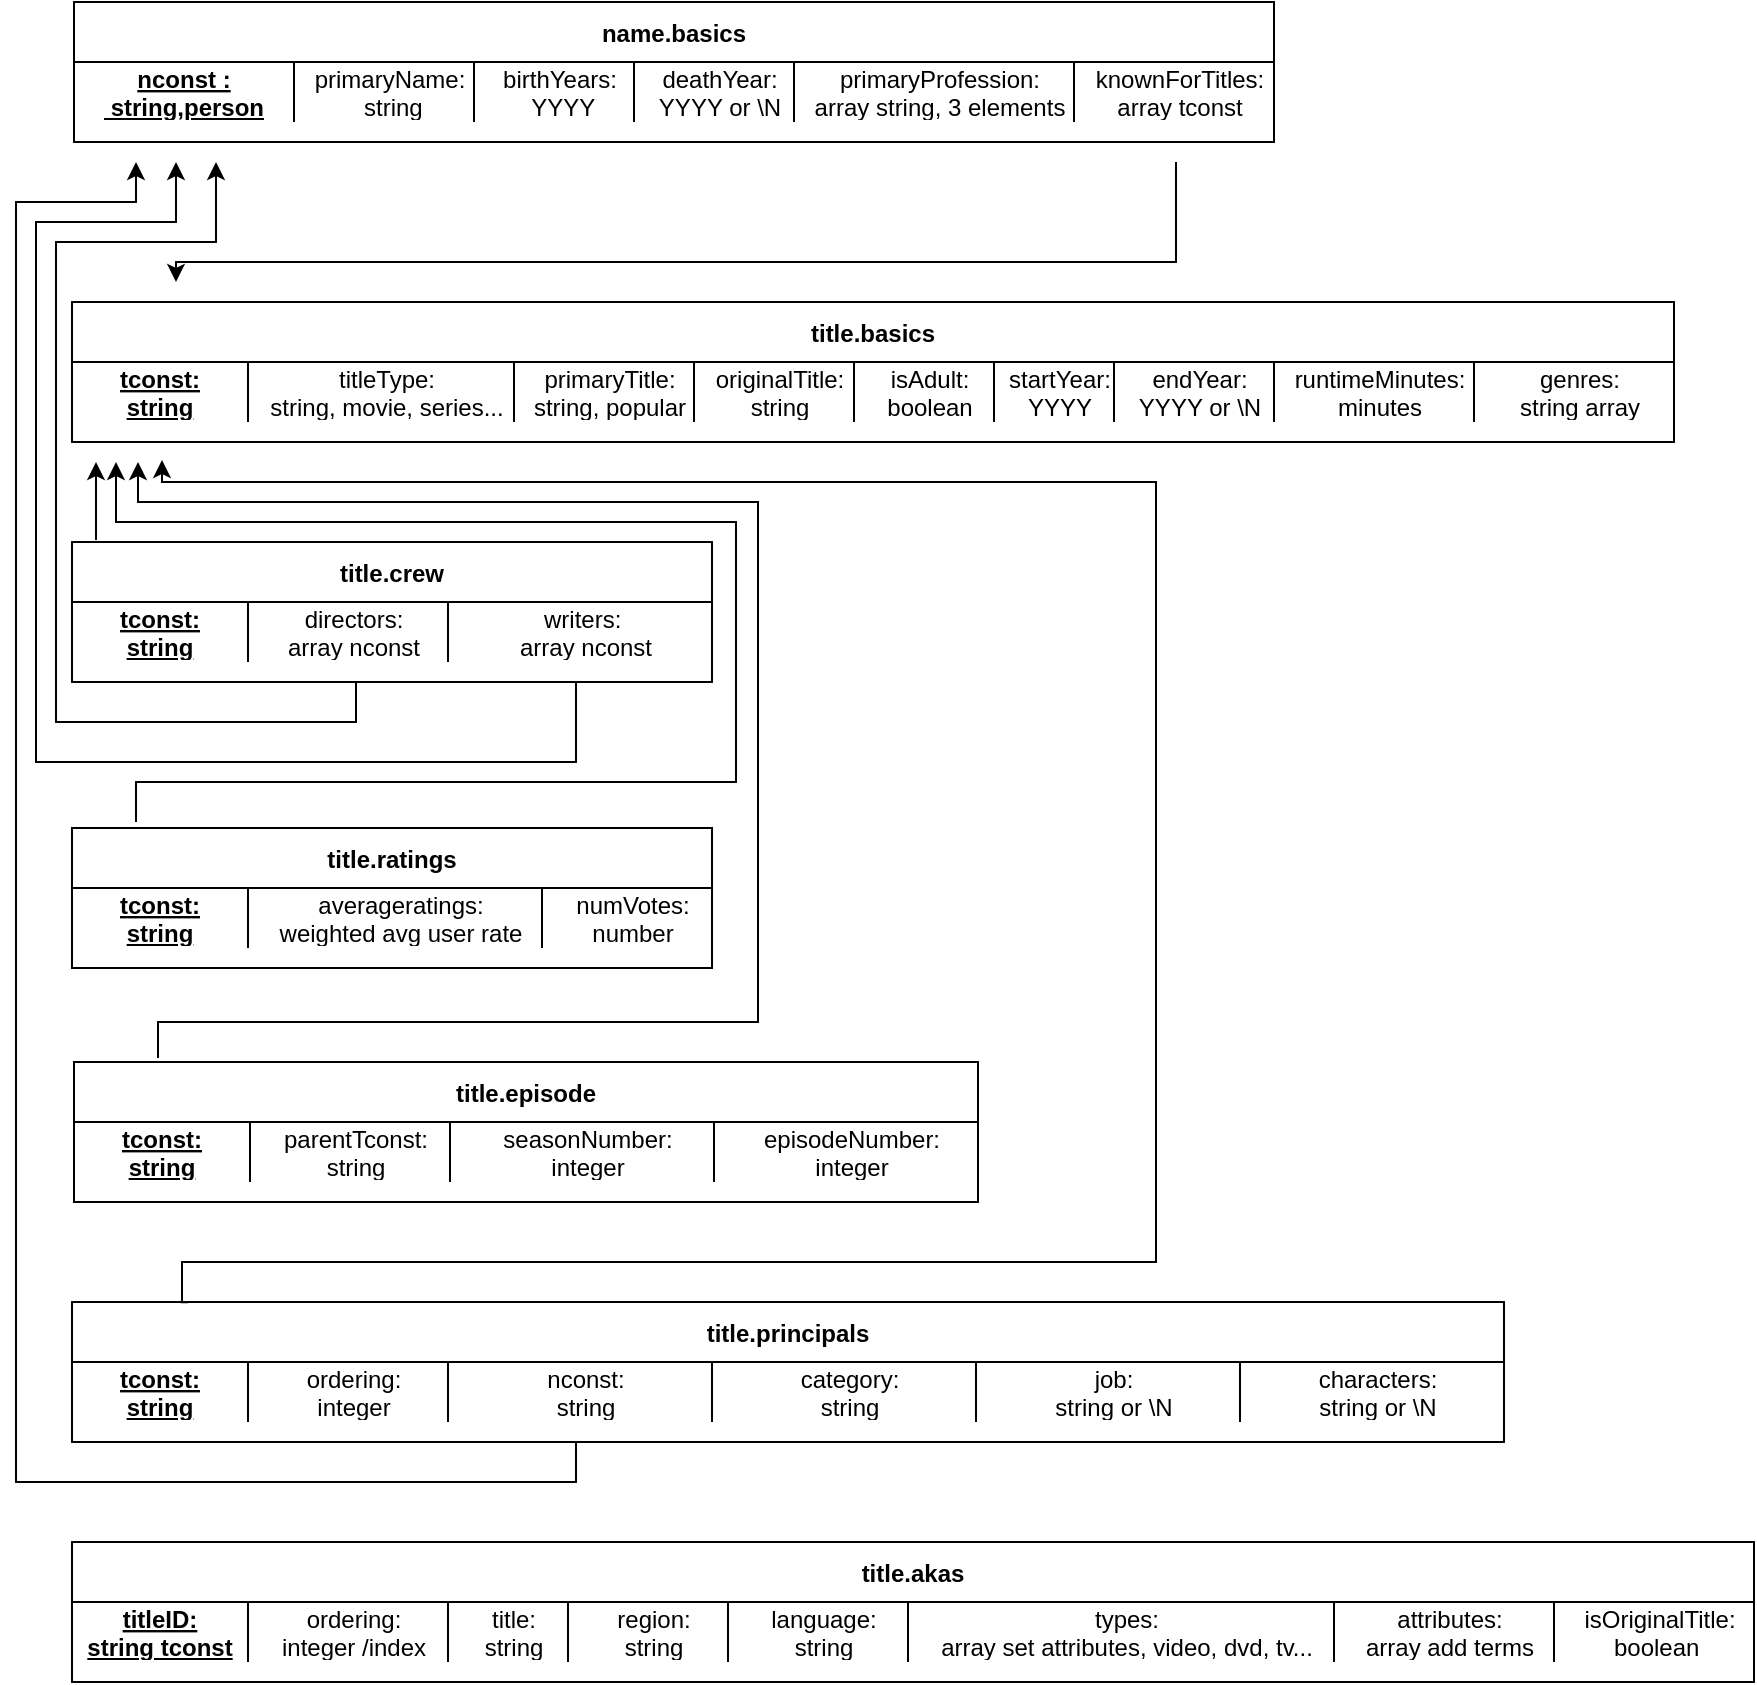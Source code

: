 <mxfile version="20.5.1" type="github" pages="2"><diagram id="mZet7lCiRgz0-bBGaG8n" name="Modelo_Relac_Original"><mxGraphModel dx="1752" dy="934" grid="1" gridSize="10" guides="1" tooltips="1" connect="1" arrows="1" fold="1" page="1" pageScale="1" pageWidth="827" pageHeight="1169" math="0" shadow="0"><root><mxCell id="0"/><mxCell id="1" parent="0"/><mxCell id="09AA15RH6Gi7OTGGMqDg-46" value="name.basics" style="shape=table;startSize=30;container=1;collapsible=1;childLayout=tableLayout;fixedRows=1;rowLines=0;fontStyle=1;align=center;resizeLast=1;" vertex="1" parent="1"><mxGeometry x="39" y="10" width="600" height="70" as="geometry"/></mxCell><mxCell id="09AA15RH6Gi7OTGGMqDg-47" value="" style="shape=tableRow;horizontal=0;startSize=0;swimlaneHead=0;swimlaneBody=0;fillColor=none;collapsible=0;dropTarget=0;points=[[0,0.5],[1,0.5]];portConstraint=eastwest;top=0;left=0;right=0;bottom=0;" vertex="1" parent="09AA15RH6Gi7OTGGMqDg-46"><mxGeometry y="30" width="600" height="30" as="geometry"/></mxCell><mxCell id="09AA15RH6Gi7OTGGMqDg-48" value="nconst :&#10; string,person" style="shape=partialRectangle;connectable=0;fillColor=none;top=0;left=0;bottom=0;right=0;fontStyle=5;overflow=hidden;" vertex="1" parent="09AA15RH6Gi7OTGGMqDg-47"><mxGeometry width="110" height="30" as="geometry"><mxRectangle width="110" height="30" as="alternateBounds"/></mxGeometry></mxCell><mxCell id="09AA15RH6Gi7OTGGMqDg-49" value="primaryName:&#10; string" style="shape=partialRectangle;connectable=0;fillColor=none;top=0;left=0;bottom=0;right=0;align=center;spacingLeft=6;fontStyle=0;overflow=hidden;" vertex="1" parent="09AA15RH6Gi7OTGGMqDg-47"><mxGeometry x="110" width="90" height="30" as="geometry"><mxRectangle width="90" height="30" as="alternateBounds"/></mxGeometry></mxCell><mxCell id="09AA15RH6Gi7OTGGMqDg-189" value="birthYears:&#10; YYYY" style="shape=partialRectangle;connectable=0;fillColor=none;top=0;left=0;bottom=0;right=0;align=center;spacingLeft=6;fontStyle=0;overflow=hidden;" vertex="1" parent="09AA15RH6Gi7OTGGMqDg-47"><mxGeometry x="200" width="80" height="30" as="geometry"><mxRectangle width="80" height="30" as="alternateBounds"/></mxGeometry></mxCell><mxCell id="09AA15RH6Gi7OTGGMqDg-197" value="deathYear: &#10;YYYY or \N" style="shape=partialRectangle;connectable=0;fillColor=none;top=0;left=0;bottom=0;right=0;align=center;spacingLeft=6;fontStyle=0;overflow=hidden;" vertex="1" parent="09AA15RH6Gi7OTGGMqDg-47"><mxGeometry x="280" width="80" height="30" as="geometry"><mxRectangle width="80" height="30" as="alternateBounds"/></mxGeometry></mxCell><mxCell id="09AA15RH6Gi7OTGGMqDg-205" value="primaryProfession: &#10;array string, 3 elements" style="shape=partialRectangle;connectable=0;fillColor=none;top=0;left=0;bottom=0;right=0;align=center;spacingLeft=6;fontStyle=0;overflow=hidden;" vertex="1" parent="09AA15RH6Gi7OTGGMqDg-47"><mxGeometry x="360" width="140" height="30" as="geometry"><mxRectangle width="140" height="30" as="alternateBounds"/></mxGeometry></mxCell><mxCell id="09AA15RH6Gi7OTGGMqDg-226" value="knownForTitles:&#10;array tconst" style="shape=partialRectangle;connectable=0;fillColor=none;top=0;left=0;bottom=0;right=0;align=center;spacingLeft=6;fontStyle=0;overflow=hidden;" vertex="1" parent="09AA15RH6Gi7OTGGMqDg-47"><mxGeometry x="500" width="100" height="30" as="geometry"><mxRectangle width="100" height="30" as="alternateBounds"/></mxGeometry></mxCell><mxCell id="09AA15RH6Gi7OTGGMqDg-227" value="title.akas" style="shape=table;startSize=30;container=1;collapsible=1;childLayout=tableLayout;fixedRows=1;rowLines=0;fontStyle=1;align=center;resizeLast=1;" vertex="1" parent="1"><mxGeometry x="38" y="780" width="841" height="70" as="geometry"/></mxCell><mxCell id="09AA15RH6Gi7OTGGMqDg-228" value="" style="shape=tableRow;horizontal=0;startSize=0;swimlaneHead=0;swimlaneBody=0;fillColor=none;collapsible=0;dropTarget=0;points=[[0,0.5],[1,0.5]];portConstraint=eastwest;top=0;left=0;right=0;bottom=0;" vertex="1" parent="09AA15RH6Gi7OTGGMqDg-227"><mxGeometry y="30" width="841" height="30" as="geometry"/></mxCell><mxCell id="09AA15RH6Gi7OTGGMqDg-229" value="titleID:&#10;string tconst" style="shape=partialRectangle;connectable=0;fillColor=none;top=0;left=0;bottom=0;right=0;fontStyle=5;overflow=hidden;" vertex="1" parent="09AA15RH6Gi7OTGGMqDg-228"><mxGeometry width="88.0" height="30" as="geometry"><mxRectangle width="88.0" height="30" as="alternateBounds"/></mxGeometry></mxCell><mxCell id="09AA15RH6Gi7OTGGMqDg-230" value="ordering:&#10;integer /index" style="shape=partialRectangle;connectable=0;fillColor=none;top=0;left=0;bottom=0;right=0;align=center;spacingLeft=6;fontStyle=0;overflow=hidden;" vertex="1" parent="09AA15RH6Gi7OTGGMqDg-228"><mxGeometry x="88.0" width="100" height="30" as="geometry"><mxRectangle width="100" height="30" as="alternateBounds"/></mxGeometry></mxCell><mxCell id="09AA15RH6Gi7OTGGMqDg-231" value="title:&#10;string" style="shape=partialRectangle;connectable=0;fillColor=none;top=0;left=0;bottom=0;right=0;align=center;spacingLeft=6;fontStyle=0;overflow=hidden;" vertex="1" parent="09AA15RH6Gi7OTGGMqDg-228"><mxGeometry x="188.0" width="60" height="30" as="geometry"><mxRectangle width="60" height="30" as="alternateBounds"/></mxGeometry></mxCell><mxCell id="09AA15RH6Gi7OTGGMqDg-232" value="region:&#10;string" style="shape=partialRectangle;connectable=0;fillColor=none;top=0;left=0;bottom=0;right=0;align=center;spacingLeft=6;fontStyle=0;overflow=hidden;" vertex="1" parent="09AA15RH6Gi7OTGGMqDg-228"><mxGeometry x="248.0" width="80" height="30" as="geometry"><mxRectangle width="80" height="30" as="alternateBounds"/></mxGeometry></mxCell><mxCell id="09AA15RH6Gi7OTGGMqDg-233" value="language:&#10;string" style="shape=partialRectangle;connectable=0;fillColor=none;top=0;left=0;bottom=0;right=0;align=center;spacingLeft=6;fontStyle=0;overflow=hidden;" vertex="1" parent="09AA15RH6Gi7OTGGMqDg-228"><mxGeometry x="328.0" width="90" height="30" as="geometry"><mxRectangle width="90" height="30" as="alternateBounds"/></mxGeometry></mxCell><mxCell id="09AA15RH6Gi7OTGGMqDg-234" value="types:&#10;array set attributes, video, dvd, tv..." style="shape=partialRectangle;connectable=0;fillColor=none;top=0;left=0;bottom=0;right=0;align=center;spacingLeft=6;fontStyle=0;overflow=hidden;" vertex="1" parent="09AA15RH6Gi7OTGGMqDg-228"><mxGeometry x="418.0" width="213.0" height="30" as="geometry"><mxRectangle width="213.0" height="30" as="alternateBounds"/></mxGeometry></mxCell><mxCell id="09AA15RH6Gi7OTGGMqDg-235" value="attributes:&#10;array add terms" style="shape=partialRectangle;connectable=0;fillColor=none;top=0;left=0;bottom=0;right=0;align=center;spacingLeft=6;fontStyle=0;overflow=hidden;" vertex="1" parent="09AA15RH6Gi7OTGGMqDg-228"><mxGeometry x="631" width="110" height="30" as="geometry"><mxRectangle width="110" height="30" as="alternateBounds"/></mxGeometry></mxCell><mxCell id="09AA15RH6Gi7OTGGMqDg-236" value="isOriginalTitle:&#10;boolean " style="shape=partialRectangle;connectable=0;fillColor=none;top=0;left=0;bottom=0;right=0;align=center;spacingLeft=6;fontStyle=0;overflow=hidden;" vertex="1" parent="09AA15RH6Gi7OTGGMqDg-228"><mxGeometry x="741" width="100" height="30" as="geometry"><mxRectangle width="100" height="30" as="alternateBounds"/></mxGeometry></mxCell><mxCell id="09AA15RH6Gi7OTGGMqDg-247" value="title.basics" style="shape=table;startSize=30;container=1;collapsible=1;childLayout=tableLayout;fixedRows=1;rowLines=0;fontStyle=1;align=center;resizeLast=1;" vertex="1" parent="1"><mxGeometry x="38" y="160" width="801.0" height="70" as="geometry"/></mxCell><mxCell id="09AA15RH6Gi7OTGGMqDg-248" value="" style="shape=tableRow;horizontal=0;startSize=0;swimlaneHead=0;swimlaneBody=0;fillColor=none;collapsible=0;dropTarget=0;points=[[0,0.5],[1,0.5]];portConstraint=eastwest;top=0;left=0;right=0;bottom=0;" vertex="1" parent="09AA15RH6Gi7OTGGMqDg-247"><mxGeometry y="30" width="801.0" height="30" as="geometry"/></mxCell><mxCell id="09AA15RH6Gi7OTGGMqDg-249" value="tconst:&#10;string" style="shape=partialRectangle;connectable=0;fillColor=none;top=0;left=0;bottom=0;right=0;fontStyle=5;overflow=hidden;" vertex="1" parent="09AA15RH6Gi7OTGGMqDg-248"><mxGeometry width="88.0" height="30" as="geometry"><mxRectangle width="88.0" height="30" as="alternateBounds"/></mxGeometry></mxCell><mxCell id="09AA15RH6Gi7OTGGMqDg-250" value="titleType:&#10;string, movie, series..." style="shape=partialRectangle;connectable=0;fillColor=none;top=0;left=0;bottom=0;right=0;align=center;spacingLeft=6;fontStyle=0;overflow=hidden;" vertex="1" parent="09AA15RH6Gi7OTGGMqDg-248"><mxGeometry x="88.0" width="133.0" height="30" as="geometry"><mxRectangle width="133.0" height="30" as="alternateBounds"/></mxGeometry></mxCell><mxCell id="09AA15RH6Gi7OTGGMqDg-251" value="primaryTitle:&#10;string, popular" style="shape=partialRectangle;connectable=0;fillColor=none;top=0;left=0;bottom=0;right=0;align=center;spacingLeft=6;fontStyle=0;overflow=hidden;" vertex="1" parent="09AA15RH6Gi7OTGGMqDg-248"><mxGeometry x="221" width="90" height="30" as="geometry"><mxRectangle width="90" height="30" as="alternateBounds"/></mxGeometry></mxCell><mxCell id="09AA15RH6Gi7OTGGMqDg-252" value="originalTitle:&#10;string" style="shape=partialRectangle;connectable=0;fillColor=none;top=0;left=0;bottom=0;right=0;align=center;spacingLeft=6;fontStyle=0;overflow=hidden;" vertex="1" parent="09AA15RH6Gi7OTGGMqDg-248"><mxGeometry x="311" width="80.0" height="30" as="geometry"><mxRectangle width="80.0" height="30" as="alternateBounds"/></mxGeometry></mxCell><mxCell id="09AA15RH6Gi7OTGGMqDg-253" value="isAdult:&#10;boolean" style="shape=partialRectangle;connectable=0;fillColor=none;top=0;left=0;bottom=0;right=0;align=center;spacingLeft=6;fontStyle=0;overflow=hidden;" vertex="1" parent="09AA15RH6Gi7OTGGMqDg-248"><mxGeometry x="391.0" width="70" height="30" as="geometry"><mxRectangle width="70" height="30" as="alternateBounds"/></mxGeometry></mxCell><mxCell id="09AA15RH6Gi7OTGGMqDg-254" value="startYear:&#10;YYYY" style="shape=partialRectangle;connectable=0;fillColor=none;top=0;left=0;bottom=0;right=0;align=center;spacingLeft=6;fontStyle=0;overflow=hidden;" vertex="1" parent="09AA15RH6Gi7OTGGMqDg-248"><mxGeometry x="461.0" width="60" height="30" as="geometry"><mxRectangle width="60" height="30" as="alternateBounds"/></mxGeometry></mxCell><mxCell id="09AA15RH6Gi7OTGGMqDg-255" value="endYear:&#10;YYYY or \N" style="shape=partialRectangle;connectable=0;fillColor=none;top=0;left=0;bottom=0;right=0;align=center;spacingLeft=6;fontStyle=0;overflow=hidden;" vertex="1" parent="09AA15RH6Gi7OTGGMqDg-248"><mxGeometry x="521.0" width="80" height="30" as="geometry"><mxRectangle width="80" height="30" as="alternateBounds"/></mxGeometry></mxCell><mxCell id="09AA15RH6Gi7OTGGMqDg-256" value="runtimeMinutes:&#10;minutes" style="shape=partialRectangle;connectable=0;fillColor=none;top=0;left=0;bottom=0;right=0;align=center;spacingLeft=6;fontStyle=0;overflow=hidden;" vertex="1" parent="09AA15RH6Gi7OTGGMqDg-248"><mxGeometry x="601.0" width="100" height="30" as="geometry"><mxRectangle width="100" height="30" as="alternateBounds"/></mxGeometry></mxCell><mxCell id="09AA15RH6Gi7OTGGMqDg-267" value="genres:&#10;string array" style="shape=partialRectangle;connectable=0;fillColor=none;top=0;left=0;bottom=0;right=0;align=center;spacingLeft=6;fontStyle=0;overflow=hidden;" vertex="1" parent="09AA15RH6Gi7OTGGMqDg-248"><mxGeometry x="701.0" width="100" height="30" as="geometry"><mxRectangle width="100" height="30" as="alternateBounds"/></mxGeometry></mxCell><mxCell id="09AA15RH6Gi7OTGGMqDg-257" value="title.crew" style="shape=table;startSize=30;container=1;collapsible=1;childLayout=tableLayout;fixedRows=1;rowLines=0;fontStyle=1;align=center;resizeLast=1;" vertex="1" parent="1"><mxGeometry x="38" y="280" width="320" height="70" as="geometry"/></mxCell><mxCell id="09AA15RH6Gi7OTGGMqDg-258" value="" style="shape=tableRow;horizontal=0;startSize=0;swimlaneHead=0;swimlaneBody=0;fillColor=none;collapsible=0;dropTarget=0;points=[[0,0.5],[1,0.5]];portConstraint=eastwest;top=0;left=0;right=0;bottom=0;" vertex="1" parent="09AA15RH6Gi7OTGGMqDg-257"><mxGeometry y="30" width="320" height="30" as="geometry"/></mxCell><mxCell id="09AA15RH6Gi7OTGGMqDg-259" value="tconst:&#10;string" style="shape=partialRectangle;connectable=0;fillColor=none;top=0;left=0;bottom=0;right=0;fontStyle=5;overflow=hidden;" vertex="1" parent="09AA15RH6Gi7OTGGMqDg-258"><mxGeometry width="88.0" height="30" as="geometry"><mxRectangle width="88.0" height="30" as="alternateBounds"/></mxGeometry></mxCell><mxCell id="09AA15RH6Gi7OTGGMqDg-260" value="directors:&#10;array nconst" style="shape=partialRectangle;connectable=0;fillColor=none;top=0;left=0;bottom=0;right=0;align=center;spacingLeft=6;fontStyle=0;overflow=hidden;" vertex="1" parent="09AA15RH6Gi7OTGGMqDg-258"><mxGeometry x="88.0" width="100" height="30" as="geometry"><mxRectangle width="100" height="30" as="alternateBounds"/></mxGeometry></mxCell><mxCell id="09AA15RH6Gi7OTGGMqDg-261" value="writers: &#10;array nconst" style="shape=partialRectangle;connectable=0;fillColor=none;top=0;left=0;bottom=0;right=0;align=center;spacingLeft=6;fontStyle=0;overflow=hidden;" vertex="1" parent="09AA15RH6Gi7OTGGMqDg-258"><mxGeometry x="188.0" width="132.0" height="30" as="geometry"><mxRectangle width="132.0" height="30" as="alternateBounds"/></mxGeometry></mxCell><mxCell id="09AA15RH6Gi7OTGGMqDg-268" value="title.episode" style="shape=table;startSize=30;container=1;collapsible=1;childLayout=tableLayout;fixedRows=1;rowLines=0;fontStyle=1;align=center;resizeLast=1;" vertex="1" parent="1"><mxGeometry x="39" y="540" width="452.0" height="70" as="geometry"/></mxCell><mxCell id="09AA15RH6Gi7OTGGMqDg-269" value="" style="shape=tableRow;horizontal=0;startSize=0;swimlaneHead=0;swimlaneBody=0;fillColor=none;collapsible=0;dropTarget=0;points=[[0,0.5],[1,0.5]];portConstraint=eastwest;top=0;left=0;right=0;bottom=0;" vertex="1" parent="09AA15RH6Gi7OTGGMqDg-268"><mxGeometry y="30" width="452.0" height="30" as="geometry"/></mxCell><mxCell id="09AA15RH6Gi7OTGGMqDg-270" value="tconst:&#10;string" style="shape=partialRectangle;connectable=0;fillColor=none;top=0;left=0;bottom=0;right=0;fontStyle=5;overflow=hidden;" vertex="1" parent="09AA15RH6Gi7OTGGMqDg-269"><mxGeometry width="88.0" height="30" as="geometry"><mxRectangle width="88.0" height="30" as="alternateBounds"/></mxGeometry></mxCell><mxCell id="09AA15RH6Gi7OTGGMqDg-271" value="parentTconst:&#10;string" style="shape=partialRectangle;connectable=0;fillColor=none;top=0;left=0;bottom=0;right=0;align=center;spacingLeft=6;fontStyle=0;overflow=hidden;" vertex="1" parent="09AA15RH6Gi7OTGGMqDg-269"><mxGeometry x="88.0" width="100" height="30" as="geometry"><mxRectangle width="100" height="30" as="alternateBounds"/></mxGeometry></mxCell><mxCell id="09AA15RH6Gi7OTGGMqDg-272" value="seasonNumber:&#10;integer" style="shape=partialRectangle;connectable=0;fillColor=none;top=0;left=0;bottom=0;right=0;align=center;spacingLeft=6;fontStyle=0;overflow=hidden;" vertex="1" parent="09AA15RH6Gi7OTGGMqDg-269"><mxGeometry x="188.0" width="132.0" height="30" as="geometry"><mxRectangle width="132.0" height="30" as="alternateBounds"/></mxGeometry></mxCell><mxCell id="09AA15RH6Gi7OTGGMqDg-275" value="episodeNumber:&#10;integer" style="shape=partialRectangle;connectable=0;fillColor=none;top=0;left=0;bottom=0;right=0;align=center;spacingLeft=6;fontStyle=0;overflow=hidden;" vertex="1" parent="09AA15RH6Gi7OTGGMqDg-269"><mxGeometry x="320" width="132.0" height="30" as="geometry"><mxRectangle width="132.0" height="30" as="alternateBounds"/></mxGeometry></mxCell><mxCell id="09AA15RH6Gi7OTGGMqDg-276" value="title.principals" style="shape=table;startSize=30;container=1;collapsible=1;childLayout=tableLayout;fixedRows=1;rowLines=0;fontStyle=1;align=center;resizeLast=1;" vertex="1" parent="1"><mxGeometry x="38" y="660" width="716.0" height="70" as="geometry"/></mxCell><mxCell id="09AA15RH6Gi7OTGGMqDg-277" value="" style="shape=tableRow;horizontal=0;startSize=0;swimlaneHead=0;swimlaneBody=0;fillColor=none;collapsible=0;dropTarget=0;points=[[0,0.5],[1,0.5]];portConstraint=eastwest;top=0;left=0;right=0;bottom=0;" vertex="1" parent="09AA15RH6Gi7OTGGMqDg-276"><mxGeometry y="30" width="716.0" height="30" as="geometry"/></mxCell><mxCell id="09AA15RH6Gi7OTGGMqDg-278" value="tconst:&#10;string" style="shape=partialRectangle;connectable=0;fillColor=none;top=0;left=0;bottom=0;right=0;fontStyle=5;overflow=hidden;" vertex="1" parent="09AA15RH6Gi7OTGGMqDg-277"><mxGeometry width="88.0" height="30" as="geometry"><mxRectangle width="88.0" height="30" as="alternateBounds"/></mxGeometry></mxCell><mxCell id="09AA15RH6Gi7OTGGMqDg-279" value="ordering:&#10;integer" style="shape=partialRectangle;connectable=0;fillColor=none;top=0;left=0;bottom=0;right=0;align=center;spacingLeft=6;fontStyle=0;overflow=hidden;" vertex="1" parent="09AA15RH6Gi7OTGGMqDg-277"><mxGeometry x="88.0" width="100" height="30" as="geometry"><mxRectangle width="100" height="30" as="alternateBounds"/></mxGeometry></mxCell><mxCell id="09AA15RH6Gi7OTGGMqDg-280" value="nconst:&#10;string" style="shape=partialRectangle;connectable=0;fillColor=none;top=0;left=0;bottom=0;right=0;align=center;spacingLeft=6;fontStyle=0;overflow=hidden;" vertex="1" parent="09AA15RH6Gi7OTGGMqDg-277"><mxGeometry x="188.0" width="132.0" height="30" as="geometry"><mxRectangle width="132.0" height="30" as="alternateBounds"/></mxGeometry></mxCell><mxCell id="09AA15RH6Gi7OTGGMqDg-281" value="category:&#10;string" style="shape=partialRectangle;connectable=0;fillColor=none;top=0;left=0;bottom=0;right=0;align=center;spacingLeft=6;fontStyle=0;overflow=hidden;" vertex="1" parent="09AA15RH6Gi7OTGGMqDg-277"><mxGeometry x="320" width="132.0" height="30" as="geometry"><mxRectangle width="132.0" height="30" as="alternateBounds"/></mxGeometry></mxCell><mxCell id="09AA15RH6Gi7OTGGMqDg-289" value="job:&#10;string or \N" style="shape=partialRectangle;connectable=0;fillColor=none;top=0;left=0;bottom=0;right=0;align=center;spacingLeft=6;fontStyle=0;overflow=hidden;" vertex="1" parent="09AA15RH6Gi7OTGGMqDg-277"><mxGeometry x="452.0" width="132.0" height="30" as="geometry"><mxRectangle width="132.0" height="30" as="alternateBounds"/></mxGeometry></mxCell><mxCell id="09AA15RH6Gi7OTGGMqDg-288" value="characters:&#10;string or \N" style="shape=partialRectangle;connectable=0;fillColor=none;top=0;left=0;bottom=0;right=0;align=center;spacingLeft=6;fontStyle=0;overflow=hidden;" vertex="1" parent="09AA15RH6Gi7OTGGMqDg-277"><mxGeometry x="584.0" width="132.0" height="30" as="geometry"><mxRectangle width="132.0" height="30" as="alternateBounds"/></mxGeometry></mxCell><mxCell id="09AA15RH6Gi7OTGGMqDg-282" value="title.ratings" style="shape=table;startSize=30;container=1;collapsible=1;childLayout=tableLayout;fixedRows=1;rowLines=0;fontStyle=1;align=center;resizeLast=1;" vertex="1" parent="1"><mxGeometry x="38" y="423" width="320" height="70" as="geometry"/></mxCell><mxCell id="09AA15RH6Gi7OTGGMqDg-283" value="" style="shape=tableRow;horizontal=0;startSize=0;swimlaneHead=0;swimlaneBody=0;fillColor=none;collapsible=0;dropTarget=0;points=[[0,0.5],[1,0.5]];portConstraint=eastwest;top=0;left=0;right=0;bottom=0;" vertex="1" parent="09AA15RH6Gi7OTGGMqDg-282"><mxGeometry y="30" width="320" height="30" as="geometry"/></mxCell><mxCell id="09AA15RH6Gi7OTGGMqDg-284" value="tconst:&#10;string" style="shape=partialRectangle;connectable=0;fillColor=none;top=0;left=0;bottom=0;right=0;fontStyle=5;overflow=hidden;" vertex="1" parent="09AA15RH6Gi7OTGGMqDg-283"><mxGeometry width="88.0" height="30" as="geometry"><mxRectangle width="88.0" height="30" as="alternateBounds"/></mxGeometry></mxCell><mxCell id="09AA15RH6Gi7OTGGMqDg-285" value="averageratings:&#10;weighted avg user rate" style="shape=partialRectangle;connectable=0;fillColor=none;top=0;left=0;bottom=0;right=0;align=center;spacingLeft=6;fontStyle=0;overflow=hidden;" vertex="1" parent="09AA15RH6Gi7OTGGMqDg-283"><mxGeometry x="88.0" width="147.0" height="30" as="geometry"><mxRectangle width="147.0" height="30" as="alternateBounds"/></mxGeometry></mxCell><mxCell id="09AA15RH6Gi7OTGGMqDg-286" value="numVotes:&#10;number&#10;" style="shape=partialRectangle;connectable=0;fillColor=none;top=0;left=0;bottom=0;right=0;align=center;spacingLeft=6;fontStyle=0;overflow=hidden;" vertex="1" parent="09AA15RH6Gi7OTGGMqDg-283"><mxGeometry x="235" width="85" height="30" as="geometry"><mxRectangle width="85" height="30" as="alternateBounds"/></mxGeometry></mxCell><mxCell id="09AA15RH6Gi7OTGGMqDg-291" value="" style="edgeStyle=orthogonalEdgeStyle;elbow=vertical;endArrow=classic;html=1;rounded=0;" edge="1" parent="1"><mxGeometry width="50" height="50" relative="1" as="geometry"><mxPoint x="290" y="730" as="sourcePoint"/><mxPoint x="70" y="90" as="targetPoint"/><Array as="points"><mxPoint x="290" y="750"/><mxPoint x="10" y="750"/><mxPoint x="10" y="110"/><mxPoint x="70" y="110"/><mxPoint x="70" y="90"/></Array></mxGeometry></mxCell><mxCell id="09AA15RH6Gi7OTGGMqDg-292" value="" style="edgeStyle=orthogonalEdgeStyle;elbow=vertical;endArrow=classic;html=1;rounded=0;" edge="1" parent="1"><mxGeometry width="50" height="50" relative="1" as="geometry"><mxPoint x="180" y="350" as="sourcePoint"/><mxPoint x="110" y="90" as="targetPoint"/><Array as="points"><mxPoint x="180" y="370"/><mxPoint x="30" y="370"/><mxPoint x="30" y="130"/><mxPoint x="110" y="130"/></Array></mxGeometry></mxCell><mxCell id="09AA15RH6Gi7OTGGMqDg-293" value="" style="edgeStyle=orthogonalEdgeStyle;elbow=vertical;endArrow=classic;html=1;rounded=0;" edge="1" parent="1"><mxGeometry width="50" height="50" relative="1" as="geometry"><mxPoint x="290" y="350" as="sourcePoint"/><mxPoint x="90" y="90" as="targetPoint"/><Array as="points"><mxPoint x="290" y="390"/><mxPoint x="20" y="390"/><mxPoint x="20" y="120"/><mxPoint x="90" y="120"/></Array></mxGeometry></mxCell><mxCell id="09AA15RH6Gi7OTGGMqDg-294" value="" style="edgeStyle=orthogonalEdgeStyle;elbow=vertical;endArrow=classic;html=1;rounded=0;" edge="1" parent="1"><mxGeometry width="50" height="50" relative="1" as="geometry"><mxPoint x="590" y="90" as="sourcePoint"/><mxPoint x="90" y="150" as="targetPoint"/><Array as="points"><mxPoint x="590" y="140"/><mxPoint x="90" y="140"/></Array></mxGeometry></mxCell><mxCell id="09AA15RH6Gi7OTGGMqDg-296" value="" style="edgeStyle=segmentEdgeStyle;endArrow=classic;html=1;rounded=0;" edge="1" parent="1"><mxGeometry width="50" height="50" relative="1" as="geometry"><mxPoint x="50" y="279" as="sourcePoint"/><mxPoint x="50" y="240" as="targetPoint"/><Array as="points"><mxPoint x="50" y="279"/></Array></mxGeometry></mxCell><mxCell id="09AA15RH6Gi7OTGGMqDg-297" value="" style="edgeStyle=orthogonalEdgeStyle;elbow=vertical;endArrow=classic;html=1;rounded=0;" edge="1" parent="1"><mxGeometry width="50" height="50" relative="1" as="geometry"><mxPoint x="70" y="420" as="sourcePoint"/><mxPoint x="60" y="240" as="targetPoint"/><Array as="points"><mxPoint x="70" y="400"/><mxPoint x="370" y="400"/><mxPoint x="370" y="270"/><mxPoint x="60" y="270"/></Array></mxGeometry></mxCell><mxCell id="09AA15RH6Gi7OTGGMqDg-298" value="" style="edgeStyle=orthogonalEdgeStyle;elbow=vertical;endArrow=classic;html=1;rounded=0;" edge="1" parent="1"><mxGeometry width="50" height="50" relative="1" as="geometry"><mxPoint x="81" y="538" as="sourcePoint"/><mxPoint x="71" y="240" as="targetPoint"/><Array as="points"><mxPoint x="81" y="538"/><mxPoint x="81" y="520"/><mxPoint x="381" y="520"/><mxPoint x="381" y="260"/><mxPoint x="71" y="260"/></Array></mxGeometry></mxCell><mxCell id="09AA15RH6Gi7OTGGMqDg-299" value="" style="edgeStyle=orthogonalEdgeStyle;elbow=vertical;endArrow=classic;html=1;rounded=0;exitX=0.081;exitY=0.002;exitDx=0;exitDy=0;exitPerimeter=0;" edge="1" parent="1" source="09AA15RH6Gi7OTGGMqDg-276"><mxGeometry width="50" height="50" relative="1" as="geometry"><mxPoint x="93" y="537" as="sourcePoint"/><mxPoint x="83" y="239" as="targetPoint"/><Array as="points"><mxPoint x="93" y="660"/><mxPoint x="93" y="640"/><mxPoint x="580" y="640"/><mxPoint x="580" y="250"/><mxPoint x="83" y="250"/></Array></mxGeometry></mxCell></root></mxGraphModel></diagram><diagram name="Cópia do Página-1" id="qQzKKyJzDy5HRaDM6iGx"><mxGraphModel dx="1489" dy="794" grid="1" gridSize="10" guides="1" tooltips="1" connect="1" arrows="1" fold="1" page="1" pageScale="1" pageWidth="827" pageHeight="1169" math="0" shadow="0"><root><mxCell id="NKfn6siPgoNmEwogeZhx-0"/><mxCell id="NKfn6siPgoNmEwogeZhx-1" parent="NKfn6siPgoNmEwogeZhx-0"/><mxCell id="NKfn6siPgoNmEwogeZhx-2" value="name.basics" style="shape=table;startSize=30;container=1;collapsible=1;childLayout=tableLayout;fixedRows=1;rowLines=0;fontStyle=1;align=center;resizeLast=1;" vertex="1" parent="NKfn6siPgoNmEwogeZhx-1"><mxGeometry x="39" y="10" width="360" height="70" as="geometry"/></mxCell><mxCell id="NKfn6siPgoNmEwogeZhx-3" value="" style="shape=tableRow;horizontal=0;startSize=0;swimlaneHead=0;swimlaneBody=0;fillColor=none;collapsible=0;dropTarget=0;points=[[0,0.5],[1,0.5]];portConstraint=eastwest;top=0;left=0;right=0;bottom=0;" vertex="1" parent="NKfn6siPgoNmEwogeZhx-2"><mxGeometry y="30" width="360" height="30" as="geometry"/></mxCell><mxCell id="NKfn6siPgoNmEwogeZhx-4" value="nconst :&#10; string,person" style="shape=partialRectangle;connectable=0;fillColor=none;top=0;left=0;bottom=0;right=0;fontStyle=5;overflow=hidden;" vertex="1" parent="NKfn6siPgoNmEwogeZhx-3"><mxGeometry width="110" height="30" as="geometry"><mxRectangle width="110" height="30" as="alternateBounds"/></mxGeometry></mxCell><mxCell id="NKfn6siPgoNmEwogeZhx-5" value="primaryName:&#10; string" style="shape=partialRectangle;connectable=0;fillColor=none;top=0;left=0;bottom=0;right=0;align=center;spacingLeft=6;fontStyle=0;overflow=hidden;" vertex="1" parent="NKfn6siPgoNmEwogeZhx-3"><mxGeometry x="110" width="90" height="30" as="geometry"><mxRectangle width="90" height="30" as="alternateBounds"/></mxGeometry></mxCell><mxCell id="NKfn6siPgoNmEwogeZhx-6" value="birthYears:&#10; YYYY" style="shape=partialRectangle;connectable=0;fillColor=none;top=0;left=0;bottom=0;right=0;align=center;spacingLeft=6;fontStyle=0;overflow=hidden;" vertex="1" parent="NKfn6siPgoNmEwogeZhx-3"><mxGeometry x="200" width="80" height="30" as="geometry"><mxRectangle width="80" height="30" as="alternateBounds"/></mxGeometry></mxCell><mxCell id="NKfn6siPgoNmEwogeZhx-7" value="deathYear: &#10;YYYY or \N" style="shape=partialRectangle;connectable=0;fillColor=none;top=0;left=0;bottom=0;right=0;align=center;spacingLeft=6;fontStyle=0;overflow=hidden;" vertex="1" parent="NKfn6siPgoNmEwogeZhx-3"><mxGeometry x="280" width="80" height="30" as="geometry"><mxRectangle width="80" height="30" as="alternateBounds"/></mxGeometry></mxCell><mxCell id="NKfn6siPgoNmEwogeZhx-20" value="title.basics" style="shape=table;startSize=30;container=1;collapsible=1;childLayout=tableLayout;fixedRows=1;rowLines=0;fontStyle=1;align=center;resizeLast=1;" vertex="1" parent="NKfn6siPgoNmEwogeZhx-1"><mxGeometry x="38" y="160" width="701.0" height="70" as="geometry"/></mxCell><mxCell id="NKfn6siPgoNmEwogeZhx-21" value="" style="shape=tableRow;horizontal=0;startSize=0;swimlaneHead=0;swimlaneBody=0;fillColor=none;collapsible=0;dropTarget=0;points=[[0,0.5],[1,0.5]];portConstraint=eastwest;top=0;left=0;right=0;bottom=0;" vertex="1" parent="NKfn6siPgoNmEwogeZhx-20"><mxGeometry y="30" width="701.0" height="30" as="geometry"/></mxCell><mxCell id="NKfn6siPgoNmEwogeZhx-22" value="tconst:&#10;string" style="shape=partialRectangle;connectable=0;fillColor=none;top=0;left=0;bottom=0;right=0;fontStyle=5;overflow=hidden;" vertex="1" parent="NKfn6siPgoNmEwogeZhx-21"><mxGeometry width="88.0" height="30" as="geometry"><mxRectangle width="88.0" height="30" as="alternateBounds"/></mxGeometry></mxCell><mxCell id="NKfn6siPgoNmEwogeZhx-23" value="titleType:&#10;string, movie, series..." style="shape=partialRectangle;connectable=0;fillColor=none;top=0;left=0;bottom=0;right=0;align=center;spacingLeft=6;fontStyle=0;overflow=hidden;" vertex="1" parent="NKfn6siPgoNmEwogeZhx-21"><mxGeometry x="88.0" width="133.0" height="30" as="geometry"><mxRectangle width="133.0" height="30" as="alternateBounds"/></mxGeometry></mxCell><mxCell id="NKfn6siPgoNmEwogeZhx-24" value="primaryTitle:&#10;string, popular" style="shape=partialRectangle;connectable=0;fillColor=none;top=0;left=0;bottom=0;right=0;align=center;spacingLeft=6;fontStyle=0;overflow=hidden;" vertex="1" parent="NKfn6siPgoNmEwogeZhx-21"><mxGeometry x="221" width="90" height="30" as="geometry"><mxRectangle width="90" height="30" as="alternateBounds"/></mxGeometry></mxCell><mxCell id="NKfn6siPgoNmEwogeZhx-25" value="originalTitle:&#10;string" style="shape=partialRectangle;connectable=0;fillColor=none;top=0;left=0;bottom=0;right=0;align=center;spacingLeft=6;fontStyle=0;overflow=hidden;" vertex="1" parent="NKfn6siPgoNmEwogeZhx-21"><mxGeometry x="311" width="80.0" height="30" as="geometry"><mxRectangle width="80.0" height="30" as="alternateBounds"/></mxGeometry></mxCell><mxCell id="NKfn6siPgoNmEwogeZhx-26" value="isAdult:&#10;boolean" style="shape=partialRectangle;connectable=0;fillColor=none;top=0;left=0;bottom=0;right=0;align=center;spacingLeft=6;fontStyle=0;overflow=hidden;" vertex="1" parent="NKfn6siPgoNmEwogeZhx-21"><mxGeometry x="391.0" width="70" height="30" as="geometry"><mxRectangle width="70" height="30" as="alternateBounds"/></mxGeometry></mxCell><mxCell id="NKfn6siPgoNmEwogeZhx-27" value="startYear:&#10;YYYY" style="shape=partialRectangle;connectable=0;fillColor=none;top=0;left=0;bottom=0;right=0;align=center;spacingLeft=6;fontStyle=0;overflow=hidden;" vertex="1" parent="NKfn6siPgoNmEwogeZhx-21"><mxGeometry x="461.0" width="60" height="30" as="geometry"><mxRectangle width="60" height="30" as="alternateBounds"/></mxGeometry></mxCell><mxCell id="NKfn6siPgoNmEwogeZhx-28" value="endYear:&#10;YYYY or \N" style="shape=partialRectangle;connectable=0;fillColor=none;top=0;left=0;bottom=0;right=0;align=center;spacingLeft=6;fontStyle=0;overflow=hidden;" vertex="1" parent="NKfn6siPgoNmEwogeZhx-21"><mxGeometry x="521.0" width="80" height="30" as="geometry"><mxRectangle width="80" height="30" as="alternateBounds"/></mxGeometry></mxCell><mxCell id="NKfn6siPgoNmEwogeZhx-29" value="runtimeMinutes:&#10;minutes" style="shape=partialRectangle;connectable=0;fillColor=none;top=0;left=0;bottom=0;right=0;align=center;spacingLeft=6;fontStyle=0;overflow=hidden;" vertex="1" parent="NKfn6siPgoNmEwogeZhx-21"><mxGeometry x="601.0" width="100" height="30" as="geometry"><mxRectangle width="100" height="30" as="alternateBounds"/></mxGeometry></mxCell><mxCell id="NKfn6siPgoNmEwogeZhx-31" value="title.crew" style="shape=table;startSize=30;container=1;collapsible=1;childLayout=tableLayout;fixedRows=1;rowLines=0;fontStyle=1;align=center;resizeLast=1;" vertex="1" parent="NKfn6siPgoNmEwogeZhx-1"><mxGeometry x="38" y="280" width="320" height="70" as="geometry"/></mxCell><mxCell id="NKfn6siPgoNmEwogeZhx-32" value="" style="shape=tableRow;horizontal=0;startSize=0;swimlaneHead=0;swimlaneBody=0;fillColor=none;collapsible=0;dropTarget=0;points=[[0,0.5],[1,0.5]];portConstraint=eastwest;top=0;left=0;right=0;bottom=0;" vertex="1" parent="NKfn6siPgoNmEwogeZhx-31"><mxGeometry y="30" width="320" height="30" as="geometry"/></mxCell><mxCell id="NKfn6siPgoNmEwogeZhx-33" value="tconst:&#10;string" style="shape=partialRectangle;connectable=0;fillColor=none;top=0;left=0;bottom=0;right=0;fontStyle=5;overflow=hidden;" vertex="1" parent="NKfn6siPgoNmEwogeZhx-32"><mxGeometry width="88.0" height="30" as="geometry"><mxRectangle width="88.0" height="30" as="alternateBounds"/></mxGeometry></mxCell><mxCell id="NKfn6siPgoNmEwogeZhx-34" value="directors:&#10;array nconst" style="shape=partialRectangle;connectable=0;fillColor=none;top=0;left=0;bottom=0;right=0;align=center;spacingLeft=6;fontStyle=0;overflow=hidden;" vertex="1" parent="NKfn6siPgoNmEwogeZhx-32"><mxGeometry x="88.0" width="100" height="30" as="geometry"><mxRectangle width="100" height="30" as="alternateBounds"/></mxGeometry></mxCell><mxCell id="NKfn6siPgoNmEwogeZhx-35" value="writers: &#10;array nconst" style="shape=partialRectangle;connectable=0;fillColor=none;top=0;left=0;bottom=0;right=0;align=center;spacingLeft=6;fontStyle=0;overflow=hidden;" vertex="1" parent="NKfn6siPgoNmEwogeZhx-32"><mxGeometry x="188.0" width="132.0" height="30" as="geometry"><mxRectangle width="132.0" height="30" as="alternateBounds"/></mxGeometry></mxCell><mxCell id="NKfn6siPgoNmEwogeZhx-36" value="title.episode" style="shape=table;startSize=30;container=1;collapsible=1;childLayout=tableLayout;fixedRows=1;rowLines=0;fontStyle=1;align=center;resizeLast=1;" vertex="1" parent="NKfn6siPgoNmEwogeZhx-1"><mxGeometry x="39" y="540" width="452.0" height="70" as="geometry"/></mxCell><mxCell id="NKfn6siPgoNmEwogeZhx-37" value="" style="shape=tableRow;horizontal=0;startSize=0;swimlaneHead=0;swimlaneBody=0;fillColor=none;collapsible=0;dropTarget=0;points=[[0,0.5],[1,0.5]];portConstraint=eastwest;top=0;left=0;right=0;bottom=0;" vertex="1" parent="NKfn6siPgoNmEwogeZhx-36"><mxGeometry y="30" width="452.0" height="30" as="geometry"/></mxCell><mxCell id="NKfn6siPgoNmEwogeZhx-38" value="tconst:&#10;string" style="shape=partialRectangle;connectable=0;fillColor=none;top=0;left=0;bottom=0;right=0;fontStyle=5;overflow=hidden;" vertex="1" parent="NKfn6siPgoNmEwogeZhx-37"><mxGeometry width="88.0" height="30" as="geometry"><mxRectangle width="88.0" height="30" as="alternateBounds"/></mxGeometry></mxCell><mxCell id="NKfn6siPgoNmEwogeZhx-39" value="parentTconst:&#10;string" style="shape=partialRectangle;connectable=0;fillColor=none;top=0;left=0;bottom=0;right=0;align=center;spacingLeft=6;fontStyle=0;overflow=hidden;" vertex="1" parent="NKfn6siPgoNmEwogeZhx-37"><mxGeometry x="88.0" width="100" height="30" as="geometry"><mxRectangle width="100" height="30" as="alternateBounds"/></mxGeometry></mxCell><mxCell id="NKfn6siPgoNmEwogeZhx-40" value="seasonNumber:&#10;integer" style="shape=partialRectangle;connectable=0;fillColor=none;top=0;left=0;bottom=0;right=0;align=center;spacingLeft=6;fontStyle=0;overflow=hidden;" vertex="1" parent="NKfn6siPgoNmEwogeZhx-37"><mxGeometry x="188.0" width="132.0" height="30" as="geometry"><mxRectangle width="132.0" height="30" as="alternateBounds"/></mxGeometry></mxCell><mxCell id="NKfn6siPgoNmEwogeZhx-41" value="episodeNumber:&#10;integer" style="shape=partialRectangle;connectable=0;fillColor=none;top=0;left=0;bottom=0;right=0;align=center;spacingLeft=6;fontStyle=0;overflow=hidden;" vertex="1" parent="NKfn6siPgoNmEwogeZhx-37"><mxGeometry x="320" width="132.0" height="30" as="geometry"><mxRectangle width="132.0" height="30" as="alternateBounds"/></mxGeometry></mxCell><mxCell id="NKfn6siPgoNmEwogeZhx-42" value="title.principals" style="shape=table;startSize=30;container=1;collapsible=1;childLayout=tableLayout;fixedRows=1;rowLines=0;fontStyle=1;align=center;resizeLast=1;" vertex="1" parent="NKfn6siPgoNmEwogeZhx-1"><mxGeometry x="38" y="660" width="716.0" height="70" as="geometry"/></mxCell><mxCell id="NKfn6siPgoNmEwogeZhx-43" value="" style="shape=tableRow;horizontal=0;startSize=0;swimlaneHead=0;swimlaneBody=0;fillColor=none;collapsible=0;dropTarget=0;points=[[0,0.5],[1,0.5]];portConstraint=eastwest;top=0;left=0;right=0;bottom=0;" vertex="1" parent="NKfn6siPgoNmEwogeZhx-42"><mxGeometry y="30" width="716.0" height="30" as="geometry"/></mxCell><mxCell id="NKfn6siPgoNmEwogeZhx-44" value="tconst:&#10;string" style="shape=partialRectangle;connectable=0;fillColor=none;top=0;left=0;bottom=0;right=0;fontStyle=5;overflow=hidden;" vertex="1" parent="NKfn6siPgoNmEwogeZhx-43"><mxGeometry width="88.0" height="30" as="geometry"><mxRectangle width="88.0" height="30" as="alternateBounds"/></mxGeometry></mxCell><mxCell id="NKfn6siPgoNmEwogeZhx-45" value="ordering:&#10;integer" style="shape=partialRectangle;connectable=0;fillColor=none;top=0;left=0;bottom=0;right=0;align=center;spacingLeft=6;fontStyle=0;overflow=hidden;" vertex="1" parent="NKfn6siPgoNmEwogeZhx-43"><mxGeometry x="88.0" width="100" height="30" as="geometry"><mxRectangle width="100" height="30" as="alternateBounds"/></mxGeometry></mxCell><mxCell id="NKfn6siPgoNmEwogeZhx-46" value="nconst:&#10;string" style="shape=partialRectangle;connectable=0;fillColor=none;top=0;left=0;bottom=0;right=0;align=center;spacingLeft=6;fontStyle=0;overflow=hidden;" vertex="1" parent="NKfn6siPgoNmEwogeZhx-43"><mxGeometry x="188.0" width="132.0" height="30" as="geometry"><mxRectangle width="132.0" height="30" as="alternateBounds"/></mxGeometry></mxCell><mxCell id="NKfn6siPgoNmEwogeZhx-47" value="category:&#10;string" style="shape=partialRectangle;connectable=0;fillColor=none;top=0;left=0;bottom=0;right=0;align=center;spacingLeft=6;fontStyle=0;overflow=hidden;" vertex="1" parent="NKfn6siPgoNmEwogeZhx-43"><mxGeometry x="320" width="132.0" height="30" as="geometry"><mxRectangle width="132.0" height="30" as="alternateBounds"/></mxGeometry></mxCell><mxCell id="NKfn6siPgoNmEwogeZhx-48" value="job:&#10;string or \N" style="shape=partialRectangle;connectable=0;fillColor=none;top=0;left=0;bottom=0;right=0;align=center;spacingLeft=6;fontStyle=0;overflow=hidden;" vertex="1" parent="NKfn6siPgoNmEwogeZhx-43"><mxGeometry x="452.0" width="132.0" height="30" as="geometry"><mxRectangle width="132.0" height="30" as="alternateBounds"/></mxGeometry></mxCell><mxCell id="NKfn6siPgoNmEwogeZhx-49" value="characters:&#10;string or \N" style="shape=partialRectangle;connectable=0;fillColor=none;top=0;left=0;bottom=0;right=0;align=center;spacingLeft=6;fontStyle=0;overflow=hidden;" vertex="1" parent="NKfn6siPgoNmEwogeZhx-43"><mxGeometry x="584.0" width="132.0" height="30" as="geometry"><mxRectangle width="132.0" height="30" as="alternateBounds"/></mxGeometry></mxCell><mxCell id="NKfn6siPgoNmEwogeZhx-50" value="title.ratings" style="shape=table;startSize=30;container=1;collapsible=1;childLayout=tableLayout;fixedRows=1;rowLines=0;fontStyle=1;align=center;resizeLast=1;" vertex="1" parent="NKfn6siPgoNmEwogeZhx-1"><mxGeometry x="38" y="423" width="320" height="70" as="geometry"/></mxCell><mxCell id="NKfn6siPgoNmEwogeZhx-51" value="" style="shape=tableRow;horizontal=0;startSize=0;swimlaneHead=0;swimlaneBody=0;fillColor=none;collapsible=0;dropTarget=0;points=[[0,0.5],[1,0.5]];portConstraint=eastwest;top=0;left=0;right=0;bottom=0;" vertex="1" parent="NKfn6siPgoNmEwogeZhx-50"><mxGeometry y="30" width="320" height="30" as="geometry"/></mxCell><mxCell id="NKfn6siPgoNmEwogeZhx-52" value="tconst:&#10;string" style="shape=partialRectangle;connectable=0;fillColor=none;top=0;left=0;bottom=0;right=0;fontStyle=5;overflow=hidden;" vertex="1" parent="NKfn6siPgoNmEwogeZhx-51"><mxGeometry width="88.0" height="30" as="geometry"><mxRectangle width="88.0" height="30" as="alternateBounds"/></mxGeometry></mxCell><mxCell id="NKfn6siPgoNmEwogeZhx-53" value="averageratings:&#10;weighted avg user rate" style="shape=partialRectangle;connectable=0;fillColor=none;top=0;left=0;bottom=0;right=0;align=center;spacingLeft=6;fontStyle=0;overflow=hidden;" vertex="1" parent="NKfn6siPgoNmEwogeZhx-51"><mxGeometry x="88.0" width="147.0" height="30" as="geometry"><mxRectangle width="147.0" height="30" as="alternateBounds"/></mxGeometry></mxCell><mxCell id="NKfn6siPgoNmEwogeZhx-54" value="numVotes:&#10;number&#10;" style="shape=partialRectangle;connectable=0;fillColor=none;top=0;left=0;bottom=0;right=0;align=center;spacingLeft=6;fontStyle=0;overflow=hidden;" vertex="1" parent="NKfn6siPgoNmEwogeZhx-51"><mxGeometry x="235" width="85" height="30" as="geometry"><mxRectangle width="85" height="30" as="alternateBounds"/></mxGeometry></mxCell><mxCell id="NKfn6siPgoNmEwogeZhx-55" value="" style="edgeStyle=orthogonalEdgeStyle;elbow=vertical;endArrow=classic;html=1;rounded=0;" edge="1" parent="NKfn6siPgoNmEwogeZhx-1"><mxGeometry width="50" height="50" relative="1" as="geometry"><mxPoint x="290" y="730" as="sourcePoint"/><mxPoint x="70" y="90" as="targetPoint"/><Array as="points"><mxPoint x="290" y="750"/><mxPoint x="10" y="750"/><mxPoint x="10" y="110"/><mxPoint x="70" y="110"/><mxPoint x="70" y="90"/></Array></mxGeometry></mxCell><mxCell id="NKfn6siPgoNmEwogeZhx-56" value="" style="edgeStyle=orthogonalEdgeStyle;elbow=vertical;endArrow=classic;html=1;rounded=0;" edge="1" parent="NKfn6siPgoNmEwogeZhx-1"><mxGeometry width="50" height="50" relative="1" as="geometry"><mxPoint x="180" y="350" as="sourcePoint"/><mxPoint x="110" y="90" as="targetPoint"/><Array as="points"><mxPoint x="180" y="370"/><mxPoint x="30" y="370"/><mxPoint x="30" y="130"/><mxPoint x="110" y="130"/></Array></mxGeometry></mxCell><mxCell id="NKfn6siPgoNmEwogeZhx-57" value="" style="edgeStyle=orthogonalEdgeStyle;elbow=vertical;endArrow=classic;html=1;rounded=0;" edge="1" parent="NKfn6siPgoNmEwogeZhx-1"><mxGeometry width="50" height="50" relative="1" as="geometry"><mxPoint x="290" y="350" as="sourcePoint"/><mxPoint x="90" y="90" as="targetPoint"/><Array as="points"><mxPoint x="290" y="390"/><mxPoint x="20" y="390"/><mxPoint x="20" y="120"/><mxPoint x="90" y="120"/></Array></mxGeometry></mxCell><mxCell id="NKfn6siPgoNmEwogeZhx-59" value="" style="edgeStyle=segmentEdgeStyle;endArrow=classic;html=1;rounded=0;" edge="1" parent="NKfn6siPgoNmEwogeZhx-1"><mxGeometry width="50" height="50" relative="1" as="geometry"><mxPoint x="50" y="279" as="sourcePoint"/><mxPoint x="50" y="240" as="targetPoint"/><Array as="points"><mxPoint x="50" y="279"/></Array></mxGeometry></mxCell><mxCell id="NKfn6siPgoNmEwogeZhx-60" value="" style="edgeStyle=orthogonalEdgeStyle;elbow=vertical;endArrow=classic;html=1;rounded=0;" edge="1" parent="NKfn6siPgoNmEwogeZhx-1"><mxGeometry width="50" height="50" relative="1" as="geometry"><mxPoint x="70" y="420" as="sourcePoint"/><mxPoint x="60" y="240" as="targetPoint"/><Array as="points"><mxPoint x="70" y="400"/><mxPoint x="370" y="400"/><mxPoint x="370" y="270"/><mxPoint x="60" y="270"/></Array></mxGeometry></mxCell><mxCell id="NKfn6siPgoNmEwogeZhx-61" value="" style="edgeStyle=orthogonalEdgeStyle;elbow=vertical;endArrow=classic;html=1;rounded=0;" edge="1" parent="NKfn6siPgoNmEwogeZhx-1"><mxGeometry width="50" height="50" relative="1" as="geometry"><mxPoint x="81" y="538" as="sourcePoint"/><mxPoint x="71" y="240" as="targetPoint"/><Array as="points"><mxPoint x="81" y="538"/><mxPoint x="81" y="520"/><mxPoint x="381" y="520"/><mxPoint x="381" y="260"/><mxPoint x="71" y="260"/></Array></mxGeometry></mxCell><mxCell id="NKfn6siPgoNmEwogeZhx-62" value="" style="edgeStyle=orthogonalEdgeStyle;elbow=vertical;endArrow=classic;html=1;rounded=0;exitX=0.081;exitY=0.002;exitDx=0;exitDy=0;exitPerimeter=0;" edge="1" parent="NKfn6siPgoNmEwogeZhx-1" source="NKfn6siPgoNmEwogeZhx-42"><mxGeometry width="50" height="50" relative="1" as="geometry"><mxPoint x="93" y="537" as="sourcePoint"/><mxPoint x="83" y="239" as="targetPoint"/><Array as="points"><mxPoint x="93" y="660"/><mxPoint x="93" y="640"/><mxPoint x="580" y="640"/><mxPoint x="580" y="250"/><mxPoint x="83" y="250"/></Array></mxGeometry></mxCell><mxCell id="cEEpter7Et3CfdUJMOpN-0" value="knownForTitles" style="shape=table;startSize=30;container=1;collapsible=1;childLayout=tableLayout;fixedRows=1;rowLines=0;fontStyle=1;align=center;resizeLast=1;fillColor=#d5e8d4;strokeColor=#82b366;" vertex="1" parent="NKfn6siPgoNmEwogeZhx-1"><mxGeometry x="470" y="84" width="610" height="70" as="geometry"/></mxCell><mxCell id="cEEpter7Et3CfdUJMOpN-1" value="" style="shape=tableRow;horizontal=0;startSize=0;swimlaneHead=0;swimlaneBody=0;fillColor=none;collapsible=0;dropTarget=0;points=[[0,0.5],[1,0.5]];portConstraint=eastwest;top=0;left=0;right=0;bottom=0;" vertex="1" parent="cEEpter7Et3CfdUJMOpN-0"><mxGeometry y="30" width="610" height="30" as="geometry"/></mxCell><mxCell id="cEEpter7Et3CfdUJMOpN-9" value="nconst" style="shape=partialRectangle;connectable=0;fillColor=none;top=0;left=0;bottom=0;right=0;fontStyle=5;overflow=hidden;" vertex="1" parent="cEEpter7Et3CfdUJMOpN-1"><mxGeometry width="110" height="30" as="geometry"><mxRectangle width="110" height="30" as="alternateBounds"/></mxGeometry></mxCell><mxCell id="cEEpter7Et3CfdUJMOpN-2" value="tconst1" style="shape=partialRectangle;connectable=0;fillColor=none;top=0;left=0;bottom=0;right=0;fontStyle=5;overflow=hidden;" vertex="1" parent="cEEpter7Et3CfdUJMOpN-1"><mxGeometry x="110" width="110" height="30" as="geometry"><mxRectangle width="110" height="30" as="alternateBounds"/></mxGeometry></mxCell><mxCell id="cEEpter7Et3CfdUJMOpN-3" value="tconst2" style="shape=partialRectangle;connectable=0;fillColor=none;top=0;left=0;bottom=0;right=0;align=center;spacingLeft=6;fontStyle=0;overflow=hidden;" vertex="1" parent="cEEpter7Et3CfdUJMOpN-1"><mxGeometry x="220" width="90" height="30" as="geometry"><mxRectangle width="90" height="30" as="alternateBounds"/></mxGeometry></mxCell><mxCell id="cEEpter7Et3CfdUJMOpN-4" value="tconst3" style="shape=partialRectangle;connectable=0;fillColor=none;top=0;left=0;bottom=0;right=0;align=center;spacingLeft=6;fontStyle=0;overflow=hidden;" vertex="1" parent="cEEpter7Et3CfdUJMOpN-1"><mxGeometry x="310" width="80" height="30" as="geometry"><mxRectangle width="80" height="30" as="alternateBounds"/></mxGeometry></mxCell><mxCell id="cEEpter7Et3CfdUJMOpN-5" value="tconst4" style="shape=partialRectangle;connectable=0;fillColor=none;top=0;left=0;bottom=0;right=0;align=center;spacingLeft=6;fontStyle=0;overflow=hidden;" vertex="1" parent="cEEpter7Et3CfdUJMOpN-1"><mxGeometry x="390" width="80" height="30" as="geometry"><mxRectangle width="80" height="30" as="alternateBounds"/></mxGeometry></mxCell><mxCell id="cEEpter7Et3CfdUJMOpN-6" value="tconstN" style="shape=partialRectangle;connectable=0;fillColor=none;top=0;left=0;bottom=0;right=0;align=center;spacingLeft=6;fontStyle=0;overflow=hidden;" vertex="1" parent="cEEpter7Et3CfdUJMOpN-1"><mxGeometry x="470" width="140" height="30" as="geometry"><mxRectangle width="140" height="30" as="alternateBounds"/></mxGeometry></mxCell><mxCell id="cEEpter7Et3CfdUJMOpN-10" value="primaryProfession" style="shape=table;startSize=30;container=1;collapsible=1;childLayout=tableLayout;fixedRows=1;rowLines=0;fontStyle=1;align=center;resizeLast=1;fillColor=#d5e8d4;strokeColor=#82b366;" vertex="1" parent="NKfn6siPgoNmEwogeZhx-1"><mxGeometry x="470" y="7" width="390" height="70" as="geometry"/></mxCell><mxCell id="cEEpter7Et3CfdUJMOpN-11" value="" style="shape=tableRow;horizontal=0;startSize=0;swimlaneHead=0;swimlaneBody=0;fillColor=none;collapsible=0;dropTarget=0;points=[[0,0.5],[1,0.5]];portConstraint=eastwest;top=0;left=0;right=0;bottom=0;" vertex="1" parent="cEEpter7Et3CfdUJMOpN-10"><mxGeometry y="30" width="390" height="30" as="geometry"/></mxCell><mxCell id="cEEpter7Et3CfdUJMOpN-12" value="nconst" style="shape=partialRectangle;connectable=0;fillColor=none;top=0;left=0;bottom=0;right=0;fontStyle=5;overflow=hidden;" vertex="1" parent="cEEpter7Et3CfdUJMOpN-11"><mxGeometry width="110" height="30" as="geometry"><mxRectangle width="110" height="30" as="alternateBounds"/></mxGeometry></mxCell><mxCell id="cEEpter7Et3CfdUJMOpN-13" value="profession1" style="shape=partialRectangle;connectable=0;fillColor=none;top=0;left=0;bottom=0;right=0;fontStyle=0;overflow=hidden;" vertex="1" parent="cEEpter7Et3CfdUJMOpN-11"><mxGeometry x="110" width="110" height="30" as="geometry"><mxRectangle width="110" height="30" as="alternateBounds"/></mxGeometry></mxCell><mxCell id="cEEpter7Et3CfdUJMOpN-14" value="profession2" style="shape=partialRectangle;connectable=0;fillColor=none;top=0;left=0;bottom=0;right=0;align=center;spacingLeft=6;fontStyle=0;overflow=hidden;" vertex="1" parent="cEEpter7Et3CfdUJMOpN-11"><mxGeometry x="220" width="90" height="30" as="geometry"><mxRectangle width="90" height="30" as="alternateBounds"/></mxGeometry></mxCell><mxCell id="cEEpter7Et3CfdUJMOpN-15" value="profession3" style="shape=partialRectangle;connectable=0;fillColor=none;top=0;left=0;bottom=0;right=0;align=center;spacingLeft=6;fontStyle=0;overflow=hidden;" vertex="1" parent="cEEpter7Et3CfdUJMOpN-11"><mxGeometry x="310" width="80" height="30" as="geometry"><mxRectangle width="80" height="30" as="alternateBounds"/></mxGeometry></mxCell><mxCell id="cEEpter7Et3CfdUJMOpN-18" value="genres" style="shape=table;startSize=30;container=1;collapsible=1;childLayout=tableLayout;fixedRows=1;rowLines=0;fontStyle=1;align=center;resizeLast=1;fillColor=#d5e8d4;strokeColor=#82b366;" vertex="1" parent="NKfn6siPgoNmEwogeZhx-1"><mxGeometry x="760" y="170" width="390" height="70" as="geometry"/></mxCell><mxCell id="cEEpter7Et3CfdUJMOpN-19" value="" style="shape=tableRow;horizontal=0;startSize=0;swimlaneHead=0;swimlaneBody=0;fillColor=none;collapsible=0;dropTarget=0;points=[[0,0.5],[1,0.5]];portConstraint=eastwest;top=0;left=0;right=0;bottom=0;" vertex="1" parent="cEEpter7Et3CfdUJMOpN-18"><mxGeometry y="30" width="390" height="30" as="geometry"/></mxCell><mxCell id="cEEpter7Et3CfdUJMOpN-20" value="tconst" style="shape=partialRectangle;connectable=0;fillColor=none;top=0;left=0;bottom=0;right=0;fontStyle=5;overflow=hidden;" vertex="1" parent="cEEpter7Et3CfdUJMOpN-19"><mxGeometry width="110" height="30" as="geometry"><mxRectangle width="110" height="30" as="alternateBounds"/></mxGeometry></mxCell><mxCell id="cEEpter7Et3CfdUJMOpN-21" value="genre1" style="shape=partialRectangle;connectable=0;fillColor=none;top=0;left=0;bottom=0;right=0;fontStyle=5;overflow=hidden;" vertex="1" parent="cEEpter7Et3CfdUJMOpN-19"><mxGeometry x="110" width="110" height="30" as="geometry"><mxRectangle width="110" height="30" as="alternateBounds"/></mxGeometry></mxCell><mxCell id="cEEpter7Et3CfdUJMOpN-22" value="genre2" style="shape=partialRectangle;connectable=0;fillColor=none;top=0;left=0;bottom=0;right=0;align=center;spacingLeft=6;fontStyle=0;overflow=hidden;" vertex="1" parent="cEEpter7Et3CfdUJMOpN-19"><mxGeometry x="220" width="90" height="30" as="geometry"><mxRectangle width="90" height="30" as="alternateBounds"/></mxGeometry></mxCell><mxCell id="cEEpter7Et3CfdUJMOpN-23" value="genreN" style="shape=partialRectangle;connectable=0;fillColor=none;top=0;left=0;bottom=0;right=0;align=center;spacingLeft=6;fontStyle=0;overflow=hidden;" vertex="1" parent="cEEpter7Et3CfdUJMOpN-19"><mxGeometry x="310" width="80" height="30" as="geometry"><mxRectangle width="80" height="30" as="alternateBounds"/></mxGeometry></mxCell></root></mxGraphModel></diagram></mxfile>